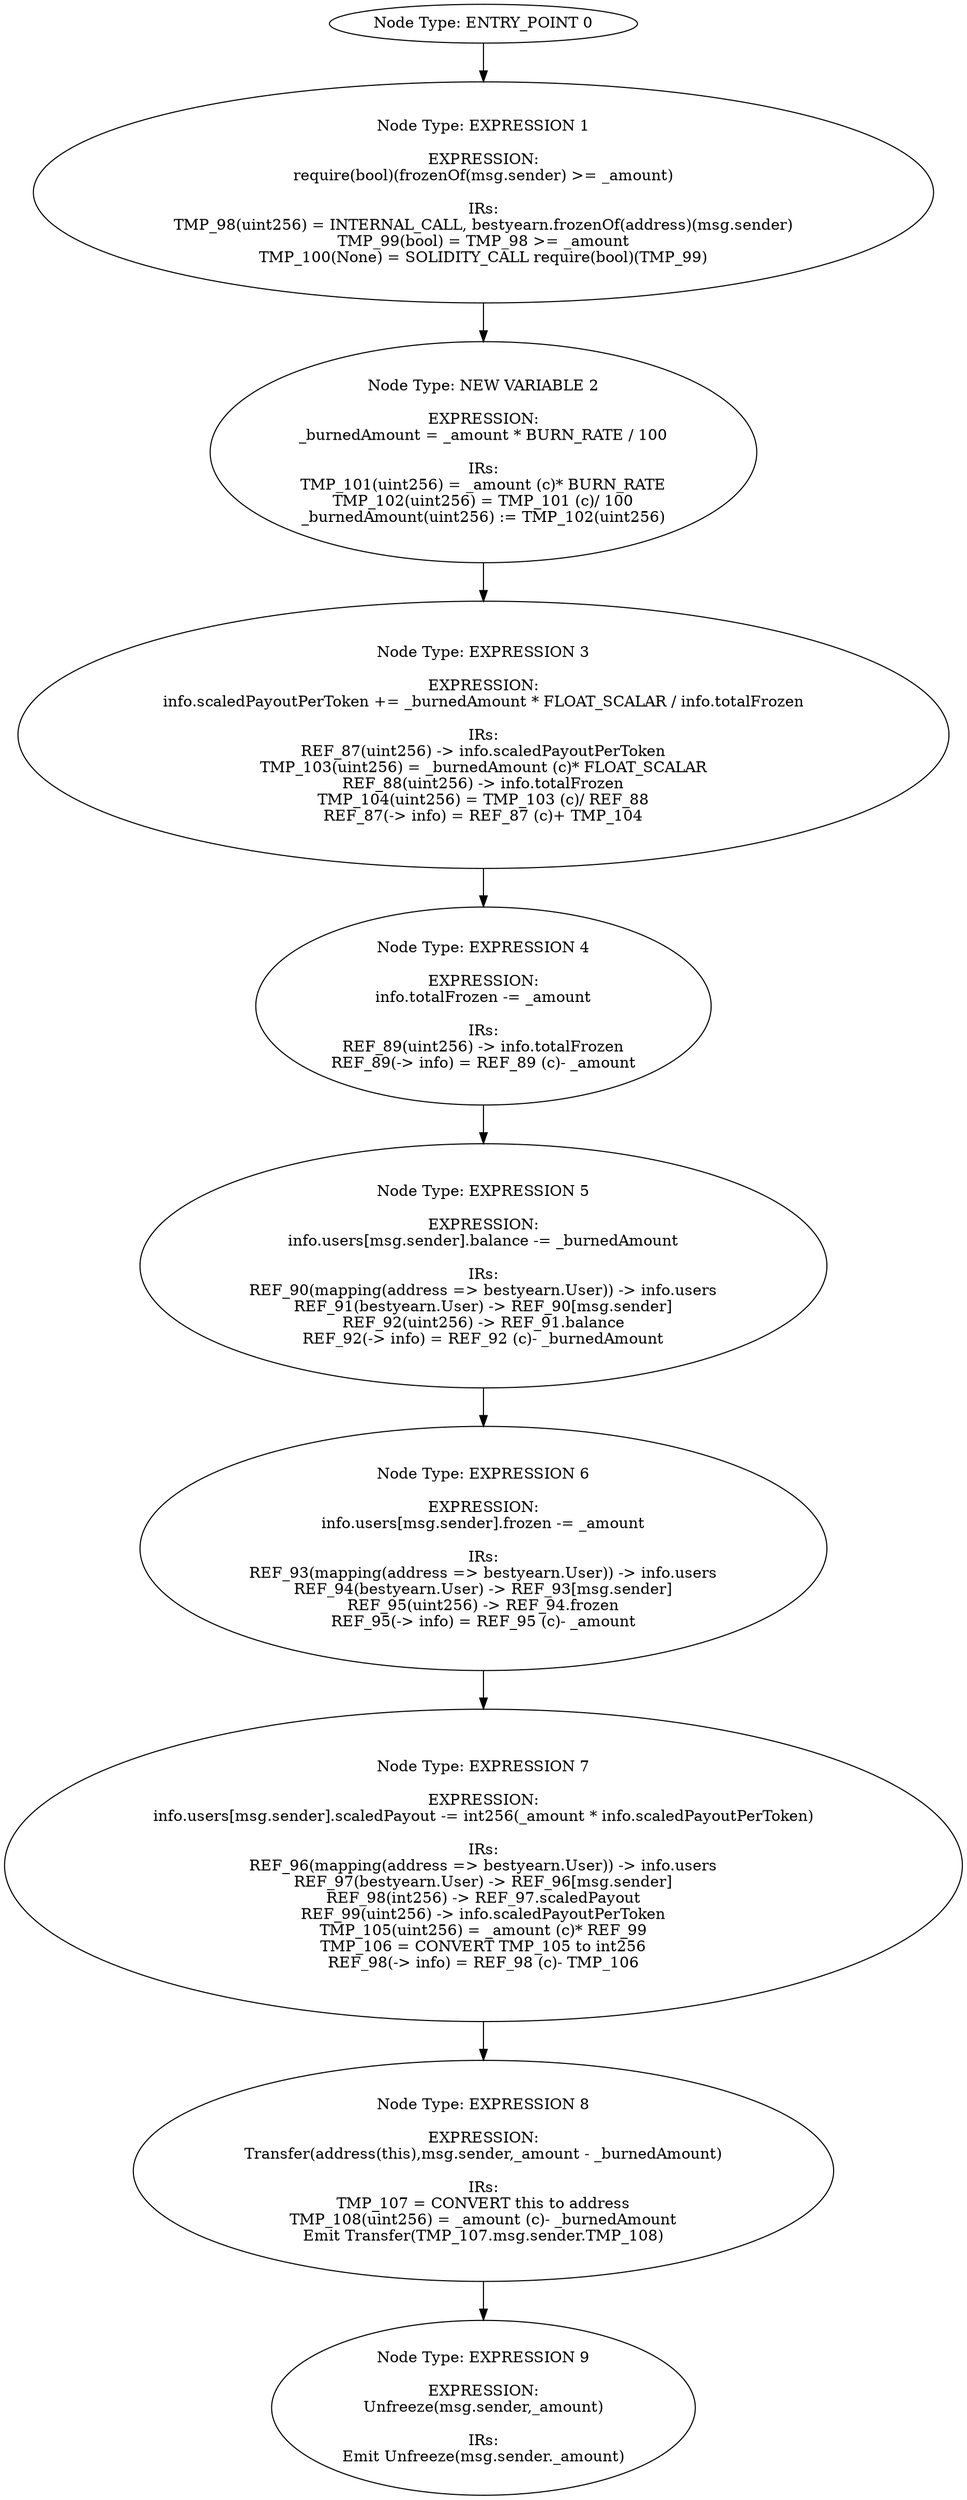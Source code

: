 digraph{
0[label="Node Type: ENTRY_POINT 0
"];
0->1;
1[label="Node Type: EXPRESSION 1

EXPRESSION:
require(bool)(frozenOf(msg.sender) >= _amount)

IRs:
TMP_98(uint256) = INTERNAL_CALL, bestyearn.frozenOf(address)(msg.sender)
TMP_99(bool) = TMP_98 >= _amount
TMP_100(None) = SOLIDITY_CALL require(bool)(TMP_99)"];
1->2;
2[label="Node Type: NEW VARIABLE 2

EXPRESSION:
_burnedAmount = _amount * BURN_RATE / 100

IRs:
TMP_101(uint256) = _amount (c)* BURN_RATE
TMP_102(uint256) = TMP_101 (c)/ 100
_burnedAmount(uint256) := TMP_102(uint256)"];
2->3;
3[label="Node Type: EXPRESSION 3

EXPRESSION:
info.scaledPayoutPerToken += _burnedAmount * FLOAT_SCALAR / info.totalFrozen

IRs:
REF_87(uint256) -> info.scaledPayoutPerToken
TMP_103(uint256) = _burnedAmount (c)* FLOAT_SCALAR
REF_88(uint256) -> info.totalFrozen
TMP_104(uint256) = TMP_103 (c)/ REF_88
REF_87(-> info) = REF_87 (c)+ TMP_104"];
3->4;
4[label="Node Type: EXPRESSION 4

EXPRESSION:
info.totalFrozen -= _amount

IRs:
REF_89(uint256) -> info.totalFrozen
REF_89(-> info) = REF_89 (c)- _amount"];
4->5;
5[label="Node Type: EXPRESSION 5

EXPRESSION:
info.users[msg.sender].balance -= _burnedAmount

IRs:
REF_90(mapping(address => bestyearn.User)) -> info.users
REF_91(bestyearn.User) -> REF_90[msg.sender]
REF_92(uint256) -> REF_91.balance
REF_92(-> info) = REF_92 (c)- _burnedAmount"];
5->6;
6[label="Node Type: EXPRESSION 6

EXPRESSION:
info.users[msg.sender].frozen -= _amount

IRs:
REF_93(mapping(address => bestyearn.User)) -> info.users
REF_94(bestyearn.User) -> REF_93[msg.sender]
REF_95(uint256) -> REF_94.frozen
REF_95(-> info) = REF_95 (c)- _amount"];
6->7;
7[label="Node Type: EXPRESSION 7

EXPRESSION:
info.users[msg.sender].scaledPayout -= int256(_amount * info.scaledPayoutPerToken)

IRs:
REF_96(mapping(address => bestyearn.User)) -> info.users
REF_97(bestyearn.User) -> REF_96[msg.sender]
REF_98(int256) -> REF_97.scaledPayout
REF_99(uint256) -> info.scaledPayoutPerToken
TMP_105(uint256) = _amount (c)* REF_99
TMP_106 = CONVERT TMP_105 to int256
REF_98(-> info) = REF_98 (c)- TMP_106"];
7->8;
8[label="Node Type: EXPRESSION 8

EXPRESSION:
Transfer(address(this),msg.sender,_amount - _burnedAmount)

IRs:
TMP_107 = CONVERT this to address
TMP_108(uint256) = _amount (c)- _burnedAmount
Emit Transfer(TMP_107.msg.sender.TMP_108)"];
8->9;
9[label="Node Type: EXPRESSION 9

EXPRESSION:
Unfreeze(msg.sender,_amount)

IRs:
Emit Unfreeze(msg.sender._amount)"];
}
